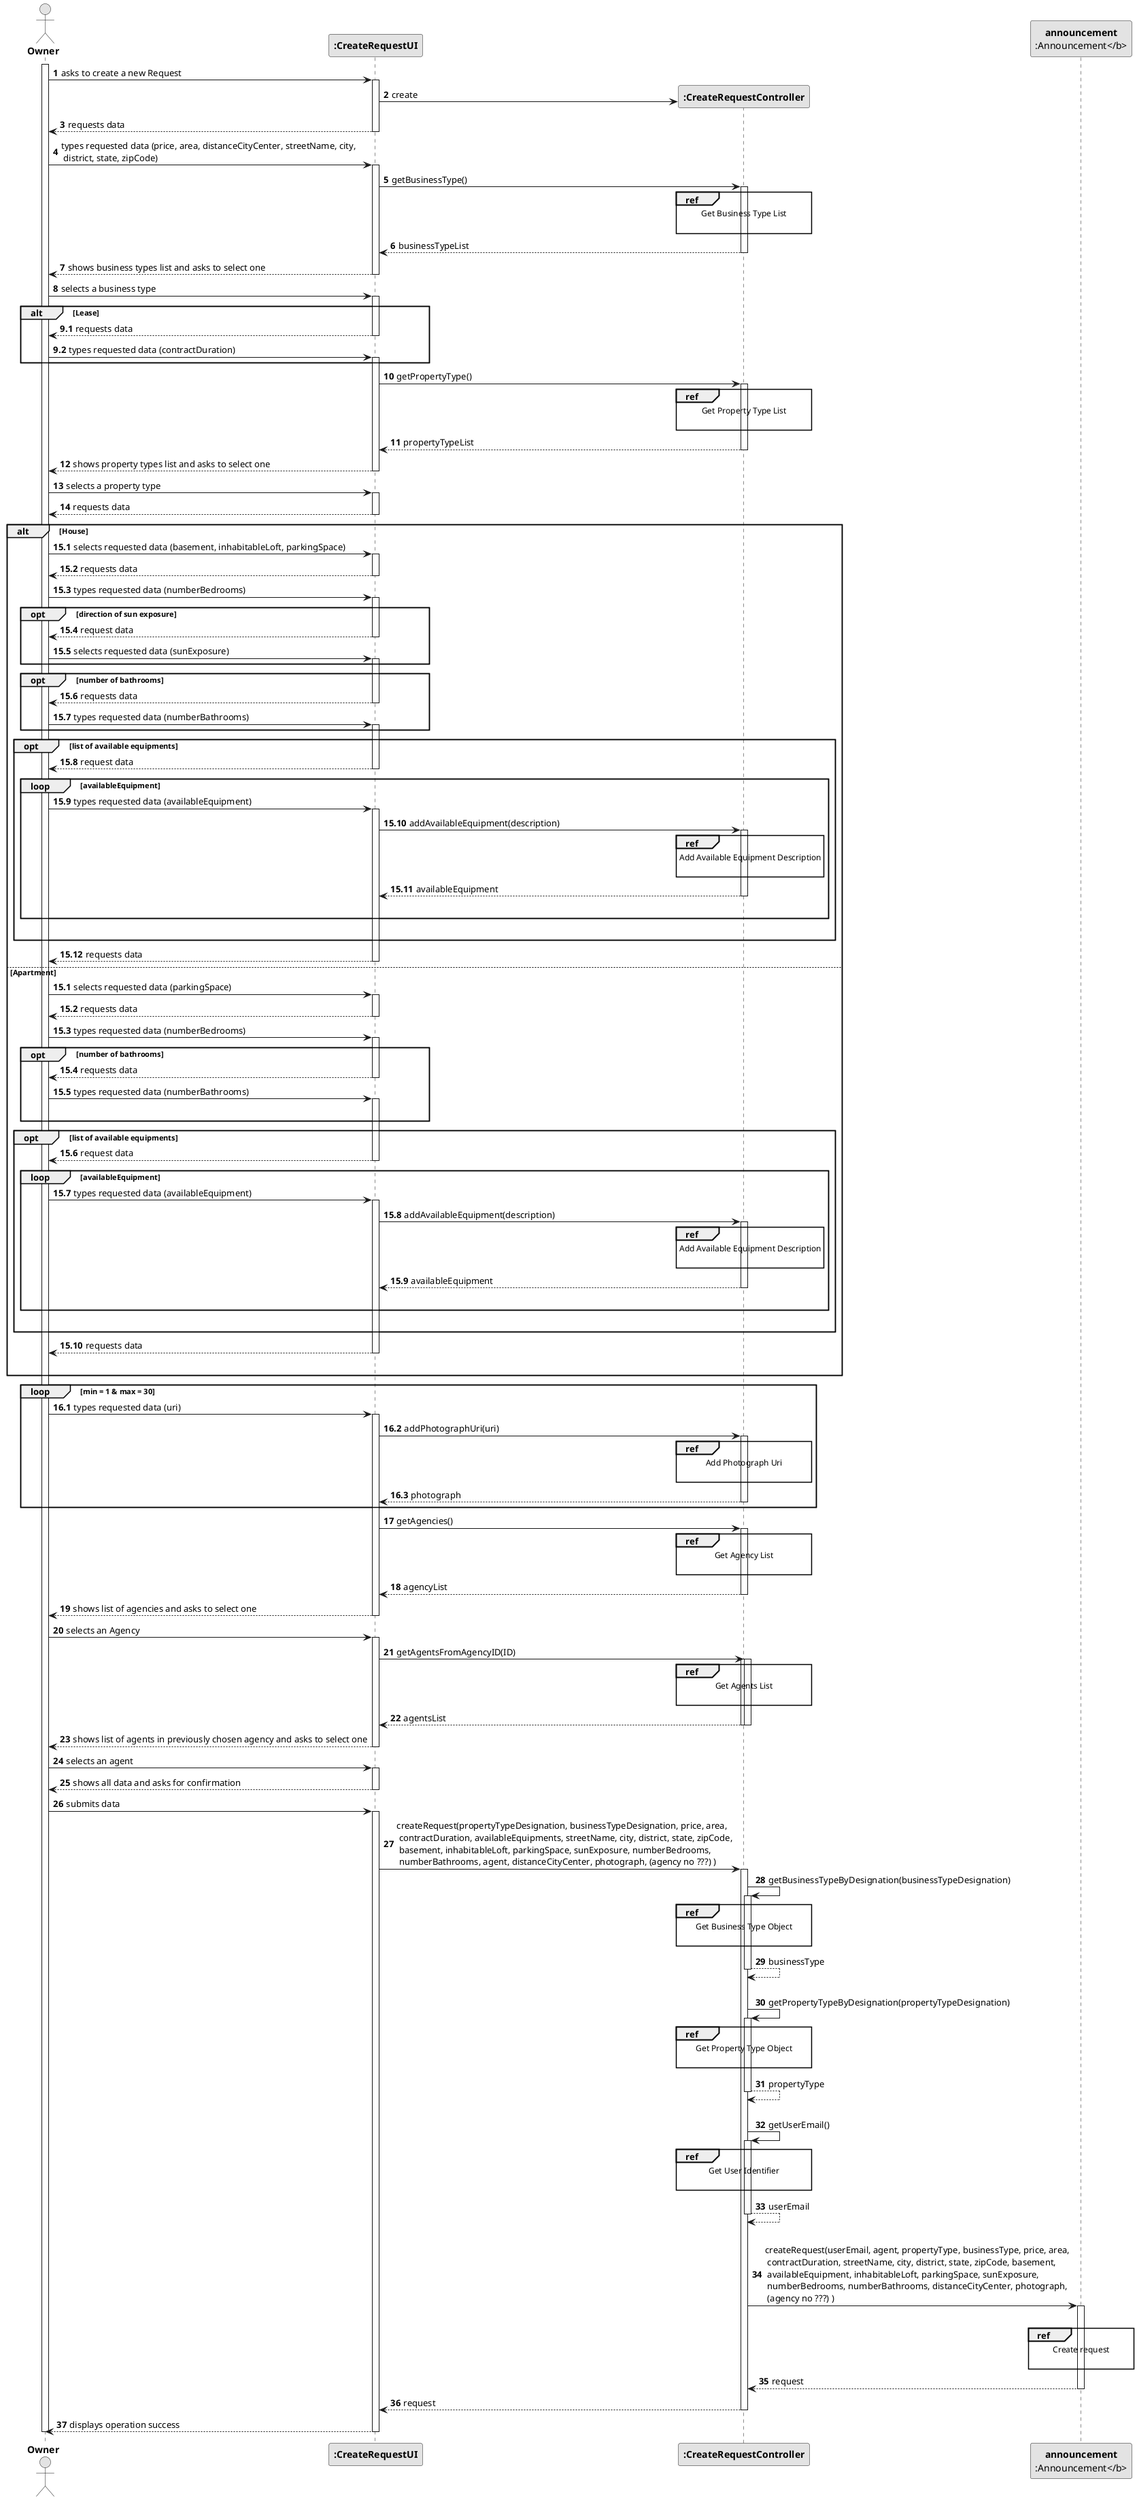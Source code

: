 @startuml

skinparam monochrome true
skinparam packageStyle rectangle
skinparam shadowing false

actor "<b>Owner</b>" as Owner
participant "<b>:CreateRequestUI</b>" as UI
participant "<b>:CreateRequestController</b>" as CTRL
participant "<b>announcement\n:Announcement</b>" as ANNOUNCE

autonumber

activate Owner

    Owner -> UI : asks to create a new Request

        activate UI

            UI -> CTRL** : create

            UI --> Owner : requests data

        deactivate UI

    Owner -> UI : types requested data (price, area, distanceCityCenter, streetName, city,\n district, state, zipCode)

        activate UI

            UI -> CTRL : getBusinessType()

            activate CTRL

               ref over CTRL
                    Get Business Type List

               end ref

               CTRL --> UI : businessTypeList

            deactivate CTRL

            UI --> Owner : shows business types list and asks to select one

        deactivate UI

    Owner -> UI : selects a business type

    activate UI

        alt Lease

            autonumber 9.1
            UI --> Owner : requests data

            deactivate UI

            Owner -> UI : types requested data (contractDuration)

            activate UI
        end alt


    activate UI
        autonumber 10
        UI -> CTRL : getPropertyType()

        activate CTRL

            ref over CTRL
                Get Property Type List

            end ref

        CTRL --> UI : propertyTypeList

        deactivate CTRL

    UI --> Owner : shows property types list and asks to select one

    deactivate UI

     Owner -> UI : selects a property type

     activate UI

     UI --> Owner : requests data
     deactivate UI

      alt House
         autonumber 15.1
         Owner -> UI : selects requested data (basement, inhabitableLoft, parkingSpace)
         activate UI

         UI --> Owner : requests data
         deactivate UI

         Owner -> UI : types requested data (numberBedrooms)

         activate UI

         opt direction of sun exposure
         UI --> Owner : request data
         deactivate UI

         Owner -> UI : selects requested data (sunExposure)
         activate UI

         end opt

        opt number of bathrooms
         UI --> Owner : requests data
         deactivate UI

         Owner -> UI : types requested data (numberBathrooms)
         activate UI

        end  opt

        opt list of available equipments

         UI --> Owner : request data
         deactivate UI

             loop availableEquipment
                 Owner -> UI : types requested data (availableEquipment)
                 activate UI

                 UI -> CTRL : addAvailableEquipment(description)
                 activate CTRL

                       ref over CTRL
                       Add Available Equipment Description

                       end ref

                 CTRL --> UI : availableEquipment
                 deactivate CTRL
                 |||
                 end loop
             |||
             end opt

             UI --> Owner : requests data
             deactivate UI

      else Apartment
         autonumber 15.1
         Owner -> UI : selects requested data (parkingSpace)
         activate UI

         UI --> Owner : requests data
         deactivate UI


         Owner -> UI : types requested data (numberBedrooms)
         activate UI

        opt number of bathrooms
         UI --> Owner : requests data
         deactivate UI

         Owner -> UI : types requested data (numberBathrooms)
         activate UI
         |||
        end  opt

        opt list of available equipments

         UI --> Owner : request data
         deactivate UI

             loop availableEquipment
                 Owner -> UI : types requested data (availableEquipment)
                 activate UI

                 UI -> CTRL : addAvailableEquipment(description)
                 activate CTRL

                       ref over CTRL
                       Add Available Equipment Description

                       end ref

                 CTRL --> UI : availableEquipment
                 deactivate CTRL
             |||
             end loop
             |||
             end opt

         UI --> Owner : requests data
         deactivate UI
         |||
         end alt

    loop min = 1 & max = 30
    autonumber 16.1
    Owner -> UI : types requested data (uri)
    activate UI

    UI -> CTRL : addPhotographUri(uri)
    activate CTRL

        ref over CTRL
            Add Photograph Uri

        end ref

    CTRL --> UI : photograph

    deactivate CTRL
    end loop

    autonumber 17
    UI -> CTRL : getAgencies()
    activate CTRL
            ref over CTRL
                Get Agency List

            end ref
    CTRL --> UI : agencyList
    deactivate CTRL

    UI --> Owner : shows list of agencies and asks to select one
    deactivate UI

     Owner -> UI : selects an Agency

        activate UI

            UI -> CTRL : getAgentsFromAgencyID(ID)

            activate CTRL

                activate CTRL

                    ref over CTRL
                     Get Agents List

                    end ref

                CTRL --> UI : agentsList
                deactivate CTRL

            deactivate CTRL

            UI --> Owner : shows list of agents in previously chosen agency and asks to select one
            deactivate UI

            Owner -> UI : selects an agent

            activate UI

            UI --> Owner : shows all data and asks for confirmation

            deactivate UI

           Owner -> UI : submits data

           activate UI

            UI -> CTRL : createRequest(propertyTypeDesignation, businessTypeDesignation, price, area,\n contractDuration, availableEquipments, streetName, city, district, state, zipCode,\n basement, inhabitableLoft, parkingSpace, sunExposure, numberBedrooms,\n numberBathrooms, agent, distanceCityCenter, photograph, (agency no ???) )

            activate CTRL

            CTRL -> CTRL : getBusinessTypeByDesignation(businessTypeDesignation)
            activate CTRL

                ref over CTRL
                Get Business Type Object

                end ref

            CTRL --> CTRL : businessType
            deactivate CTRL

            |||
            CTRL -> CTRL : getPropertyTypeByDesignation(propertyTypeDesignation)
                        activate CTRL

                            ref over CTRL
                            Get Property Type Object

                            end ref

                        CTRL --> CTRL : propertyType
                        deactivate CTRL

            |||
             CTRL -> CTRL : getUserEmail()
                activate CTRL

                    ref over CTRL
                        Get User Identifier

                    end ref

                CTRL --> CTRL : userEmail
                deactivate CTRL

        |||
        CTRL -> ANNOUNCE : createRequest(userEmail, agent, propertyType, businessType, price, area,\n contractDuration, streetName, city, district, state, zipCode, basement,\n availableEquipment, inhabitableLoft, parkingSpace, sunExposure,\n numberBedrooms, numberBathrooms, distanceCityCenter, photograph,\n (agency no ???) )

       activate ANNOUNCE
            |||
            ref over ANNOUNCE
            Create request

            end ref

        ANNOUNCE --> CTRL : request
        deactivate ANNOUNCE

     CTRL --> UI :  request
    deactivate CTRL

     UI --> Owner : displays operation success
        deactivate UI

deactivate Owner
@enduml